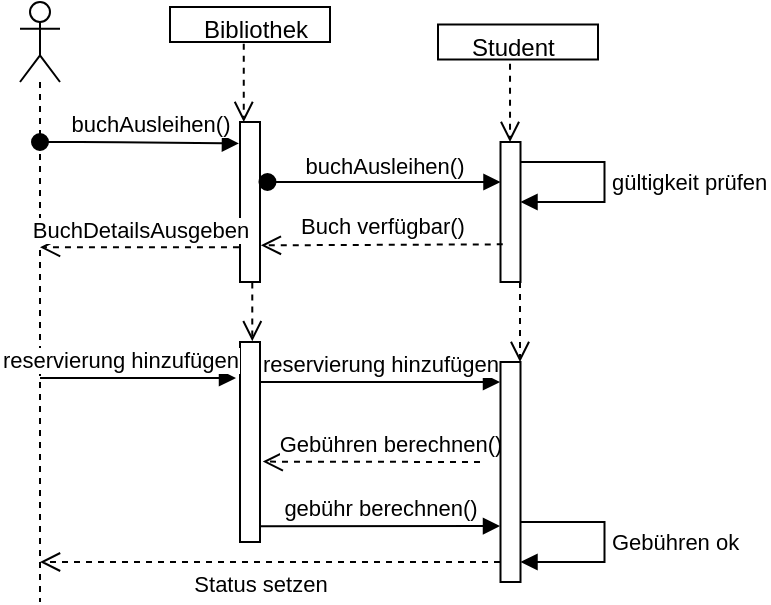 <mxfile version="14.7.8" type="github">
  <diagram id="C5RBs43oDa-KdzZeNtuy" name="Page-1">
    <mxGraphModel dx="791" dy="345" grid="1" gridSize="10" guides="1" tooltips="1" connect="1" arrows="1" fold="1" page="1" pageScale="1" pageWidth="827" pageHeight="1169" math="0" shadow="0">
      <root>
        <mxCell id="WIyWlLk6GJQsqaUBKTNV-0" />
        <mxCell id="WIyWlLk6GJQsqaUBKTNV-1" parent="WIyWlLk6GJQsqaUBKTNV-0" />
        <mxCell id="tYF_dMg2inxap3Txix1V-1" value="" style="html=1;points=[];perimeter=orthogonalPerimeter;" vertex="1" parent="WIyWlLk6GJQsqaUBKTNV-1">
          <mxGeometry x="300" y="360" width="10" height="100" as="geometry" />
        </mxCell>
        <mxCell id="tYF_dMg2inxap3Txix1V-5" value="" style="html=1;points=[];perimeter=orthogonalPerimeter;" vertex="1" parent="WIyWlLk6GJQsqaUBKTNV-1">
          <mxGeometry x="300" y="250" width="10" height="80" as="geometry" />
        </mxCell>
        <mxCell id="tYF_dMg2inxap3Txix1V-6" value="buchAusleihen()" style="html=1;verticalAlign=bottom;startArrow=oval;endArrow=block;startSize=8;entryX=-0.052;entryY=0.134;entryDx=0;entryDy=0;entryPerimeter=0;" edge="1" target="tYF_dMg2inxap3Txix1V-5" parent="WIyWlLk6GJQsqaUBKTNV-1">
          <mxGeometry x="0.111" relative="1" as="geometry">
            <mxPoint x="200" y="260" as="sourcePoint" />
            <mxPoint x="290" y="260" as="targetPoint" />
            <Array as="points">
              <mxPoint x="230" y="260" />
            </Array>
            <mxPoint as="offset" />
          </mxGeometry>
        </mxCell>
        <mxCell id="tYF_dMg2inxap3Txix1V-7" value="" style="shape=umlLifeline;participant=umlActor;perimeter=lifelinePerimeter;whiteSpace=wrap;html=1;container=1;collapsible=0;recursiveResize=0;verticalAlign=top;spacingTop=36;outlineConnect=0;" vertex="1" parent="WIyWlLk6GJQsqaUBKTNV-1">
          <mxGeometry x="190" y="190" width="20" height="300" as="geometry" />
        </mxCell>
        <mxCell id="tYF_dMg2inxap3Txix1V-10" value="" style="html=1;points=[];perimeter=orthogonalPerimeter;" vertex="1" parent="WIyWlLk6GJQsqaUBKTNV-1">
          <mxGeometry x="430.25" y="260" width="10" height="70" as="geometry" />
        </mxCell>
        <mxCell id="tYF_dMg2inxap3Txix1V-11" value="Gebühren ok" style="edgeStyle=orthogonalEdgeStyle;html=1;align=left;spacingLeft=2;endArrow=block;rounded=0;" edge="1" parent="WIyWlLk6GJQsqaUBKTNV-1">
          <mxGeometry relative="1" as="geometry">
            <mxPoint x="440.5" y="450" as="sourcePoint" />
            <Array as="points">
              <mxPoint x="482.25" y="450" />
              <mxPoint x="482.25" y="470" />
            </Array>
            <mxPoint x="440.25" y="470" as="targetPoint" />
          </mxGeometry>
        </mxCell>
        <mxCell id="tYF_dMg2inxap3Txix1V-13" value="" style="html=1;points=[];perimeter=orthogonalPerimeter;rotation=90;" vertex="1" parent="WIyWlLk6GJQsqaUBKTNV-1">
          <mxGeometry x="296.25" y="161.25" width="17.5" height="80" as="geometry" />
        </mxCell>
        <mxCell id="tYF_dMg2inxap3Txix1V-16" value="" style="html=1;verticalAlign=bottom;endArrow=open;dashed=1;endSize=8;exitX=1.048;exitY=0.539;exitDx=0;exitDy=0;exitPerimeter=0;" edge="1" parent="WIyWlLk6GJQsqaUBKTNV-1" source="tYF_dMg2inxap3Txix1V-13" target="tYF_dMg2inxap3Txix1V-5">
          <mxGeometry x="0.102" y="18" relative="1" as="geometry">
            <mxPoint x="380" y="370" as="sourcePoint" />
            <mxPoint x="300" y="370" as="targetPoint" />
            <mxPoint as="offset" />
          </mxGeometry>
        </mxCell>
        <mxCell id="tYF_dMg2inxap3Txix1V-18" value="Bibliothek" style="text;whiteSpace=wrap;html=1;" vertex="1" parent="WIyWlLk6GJQsqaUBKTNV-1">
          <mxGeometry x="280" y="190" width="60" height="10" as="geometry" />
        </mxCell>
        <mxCell id="tYF_dMg2inxap3Txix1V-20" value="" style="html=1;points=[];perimeter=orthogonalPerimeter;rotation=90;" vertex="1" parent="WIyWlLk6GJQsqaUBKTNV-1">
          <mxGeometry x="430.25" y="170" width="17.5" height="80" as="geometry" />
        </mxCell>
        <mxCell id="tYF_dMg2inxap3Txix1V-21" value="Student" style="text;whiteSpace=wrap;html=1;" vertex="1" parent="WIyWlLk6GJQsqaUBKTNV-1">
          <mxGeometry x="414" y="198.75" width="60" height="10" as="geometry" />
        </mxCell>
        <mxCell id="tYF_dMg2inxap3Txix1V-22" value="" style="html=1;verticalAlign=bottom;endArrow=open;dashed=1;endSize=8;exitX=1.048;exitY=0.539;exitDx=0;exitDy=0;exitPerimeter=0;" edge="1" parent="WIyWlLk6GJQsqaUBKTNV-1">
          <mxGeometry x="0.102" y="18" relative="1" as="geometry">
            <mxPoint x="435.01" y="220.84" as="sourcePoint" />
            <mxPoint x="435.01" y="260" as="targetPoint" />
            <mxPoint as="offset" />
          </mxGeometry>
        </mxCell>
        <mxCell id="tYF_dMg2inxap3Txix1V-23" value="buchAusleihen()" style="html=1;verticalAlign=bottom;startArrow=oval;endArrow=block;startSize=8;" edge="1" parent="WIyWlLk6GJQsqaUBKTNV-1" target="tYF_dMg2inxap3Txix1V-10">
          <mxGeometry x="0.005" y="-1" relative="1" as="geometry">
            <mxPoint x="313.75" y="280" as="sourcePoint" />
            <mxPoint x="433.75" y="281" as="targetPoint" />
            <Array as="points">
              <mxPoint x="343.75" y="280" />
            </Array>
            <mxPoint as="offset" />
          </mxGeometry>
        </mxCell>
        <mxCell id="tYF_dMg2inxap3Txix1V-24" value="gültigkeit prüfen" style="edgeStyle=orthogonalEdgeStyle;html=1;align=left;spacingLeft=2;endArrow=block;rounded=0;" edge="1" parent="WIyWlLk6GJQsqaUBKTNV-1">
          <mxGeometry relative="1" as="geometry">
            <mxPoint x="440.5" y="270" as="sourcePoint" />
            <Array as="points">
              <mxPoint x="482.25" y="270" />
              <mxPoint x="482.25" y="290" />
            </Array>
            <mxPoint x="440.25" y="290" as="targetPoint" />
          </mxGeometry>
        </mxCell>
        <mxCell id="tYF_dMg2inxap3Txix1V-25" value="Gebühren berechnen()" style="html=1;verticalAlign=bottom;endArrow=open;dashed=1;endSize=8;entryX=1.138;entryY=0.598;entryDx=0;entryDy=0;entryPerimeter=0;" edge="1" parent="WIyWlLk6GJQsqaUBKTNV-1" target="tYF_dMg2inxap3Txix1V-1">
          <mxGeometry x="-0.167" relative="1" as="geometry">
            <mxPoint x="420" y="420" as="sourcePoint" />
            <mxPoint x="310" y="380" as="targetPoint" />
            <Array as="points" />
            <mxPoint as="offset" />
          </mxGeometry>
        </mxCell>
        <mxCell id="tYF_dMg2inxap3Txix1V-26" value="gebühr berechnen()" style="html=1;verticalAlign=bottom;endArrow=block;exitX=1.043;exitY=0.921;exitDx=0;exitDy=0;exitPerimeter=0;" edge="1" parent="WIyWlLk6GJQsqaUBKTNV-1" source="tYF_dMg2inxap3Txix1V-1">
          <mxGeometry x="-0.004" width="80" relative="1" as="geometry">
            <mxPoint x="310.25" y="410" as="sourcePoint" />
            <mxPoint x="430" y="452" as="targetPoint" />
            <mxPoint as="offset" />
          </mxGeometry>
        </mxCell>
        <mxCell id="tYF_dMg2inxap3Txix1V-27" value="Buch verfügbar()" style="html=1;verticalAlign=bottom;endArrow=open;dashed=1;endSize=8;exitX=0.113;exitY=0.731;exitDx=0;exitDy=0;exitPerimeter=0;entryX=1.043;entryY=0.771;entryDx=0;entryDy=0;entryPerimeter=0;" edge="1" parent="WIyWlLk6GJQsqaUBKTNV-1" source="tYF_dMg2inxap3Txix1V-10" target="tYF_dMg2inxap3Txix1V-5">
          <mxGeometry relative="1" as="geometry">
            <mxPoint x="430" y="290" as="sourcePoint" />
            <mxPoint x="310" y="290" as="targetPoint" />
          </mxGeometry>
        </mxCell>
        <mxCell id="tYF_dMg2inxap3Txix1V-28" value="BuchDetailsAusgeben" style="html=1;verticalAlign=bottom;endArrow=open;dashed=1;endSize=8;exitX=-0.052;exitY=0.783;exitDx=0;exitDy=0;exitPerimeter=0;" edge="1" parent="WIyWlLk6GJQsqaUBKTNV-1" source="tYF_dMg2inxap3Txix1V-5" target="tYF_dMg2inxap3Txix1V-7">
          <mxGeometry x="-0.005" relative="1" as="geometry">
            <mxPoint x="300" y="290" as="sourcePoint" />
            <mxPoint x="200" y="290" as="targetPoint" />
            <mxPoint as="offset" />
          </mxGeometry>
        </mxCell>
        <mxCell id="tYF_dMg2inxap3Txix1V-29" value="reservierung hinzufügen" style="html=1;verticalAlign=bottom;endArrow=block;" edge="1" parent="WIyWlLk6GJQsqaUBKTNV-1" source="tYF_dMg2inxap3Txix1V-7">
          <mxGeometry x="-0.184" width="80" relative="1" as="geometry">
            <mxPoint x="200" y="380" as="sourcePoint" />
            <mxPoint x="298" y="378" as="targetPoint" />
            <mxPoint as="offset" />
          </mxGeometry>
        </mxCell>
        <mxCell id="tYF_dMg2inxap3Txix1V-30" value="" style="html=1;verticalAlign=bottom;endArrow=open;dashed=1;endSize=8;entryX=0.614;entryY=-0.004;entryDx=0;entryDy=0;entryPerimeter=0;exitX=0.614;exitY=1.003;exitDx=0;exitDy=0;exitPerimeter=0;" edge="1" parent="WIyWlLk6GJQsqaUBKTNV-1" source="tYF_dMg2inxap3Txix1V-5" target="tYF_dMg2inxap3Txix1V-1">
          <mxGeometry x="0.339" y="24" relative="1" as="geometry">
            <mxPoint x="450" y="330" as="sourcePoint" />
            <mxPoint x="370" y="330" as="targetPoint" />
            <mxPoint as="offset" />
          </mxGeometry>
        </mxCell>
        <mxCell id="tYF_dMg2inxap3Txix1V-31" value="reservierung hinzufügen" style="html=1;verticalAlign=bottom;endArrow=block;" edge="1" parent="WIyWlLk6GJQsqaUBKTNV-1">
          <mxGeometry width="80" relative="1" as="geometry">
            <mxPoint x="310" y="380" as="sourcePoint" />
            <mxPoint x="430" y="380" as="targetPoint" />
          </mxGeometry>
        </mxCell>
        <mxCell id="tYF_dMg2inxap3Txix1V-32" value="" style="html=1;points=[];perimeter=orthogonalPerimeter;" vertex="1" parent="WIyWlLk6GJQsqaUBKTNV-1">
          <mxGeometry x="430.25" y="370" width="10" height="110" as="geometry" />
        </mxCell>
        <mxCell id="tYF_dMg2inxap3Txix1V-34" value="" style="html=1;verticalAlign=bottom;endArrow=open;dashed=1;endSize=8;" edge="1" parent="WIyWlLk6GJQsqaUBKTNV-1">
          <mxGeometry x="0.5" y="30" relative="1" as="geometry">
            <mxPoint x="440" y="330" as="sourcePoint" />
            <mxPoint x="440" y="370" as="targetPoint" />
            <mxPoint as="offset" />
          </mxGeometry>
        </mxCell>
        <mxCell id="tYF_dMg2inxap3Txix1V-35" value="Status setzen" style="html=1;verticalAlign=bottom;endArrow=open;dashed=1;endSize=8;" edge="1" parent="WIyWlLk6GJQsqaUBKTNV-1" target="tYF_dMg2inxap3Txix1V-7">
          <mxGeometry x="0.044" y="20" relative="1" as="geometry">
            <mxPoint x="430" y="470" as="sourcePoint" />
            <mxPoint x="350" y="470" as="targetPoint" />
            <mxPoint as="offset" />
          </mxGeometry>
        </mxCell>
      </root>
    </mxGraphModel>
  </diagram>
</mxfile>
